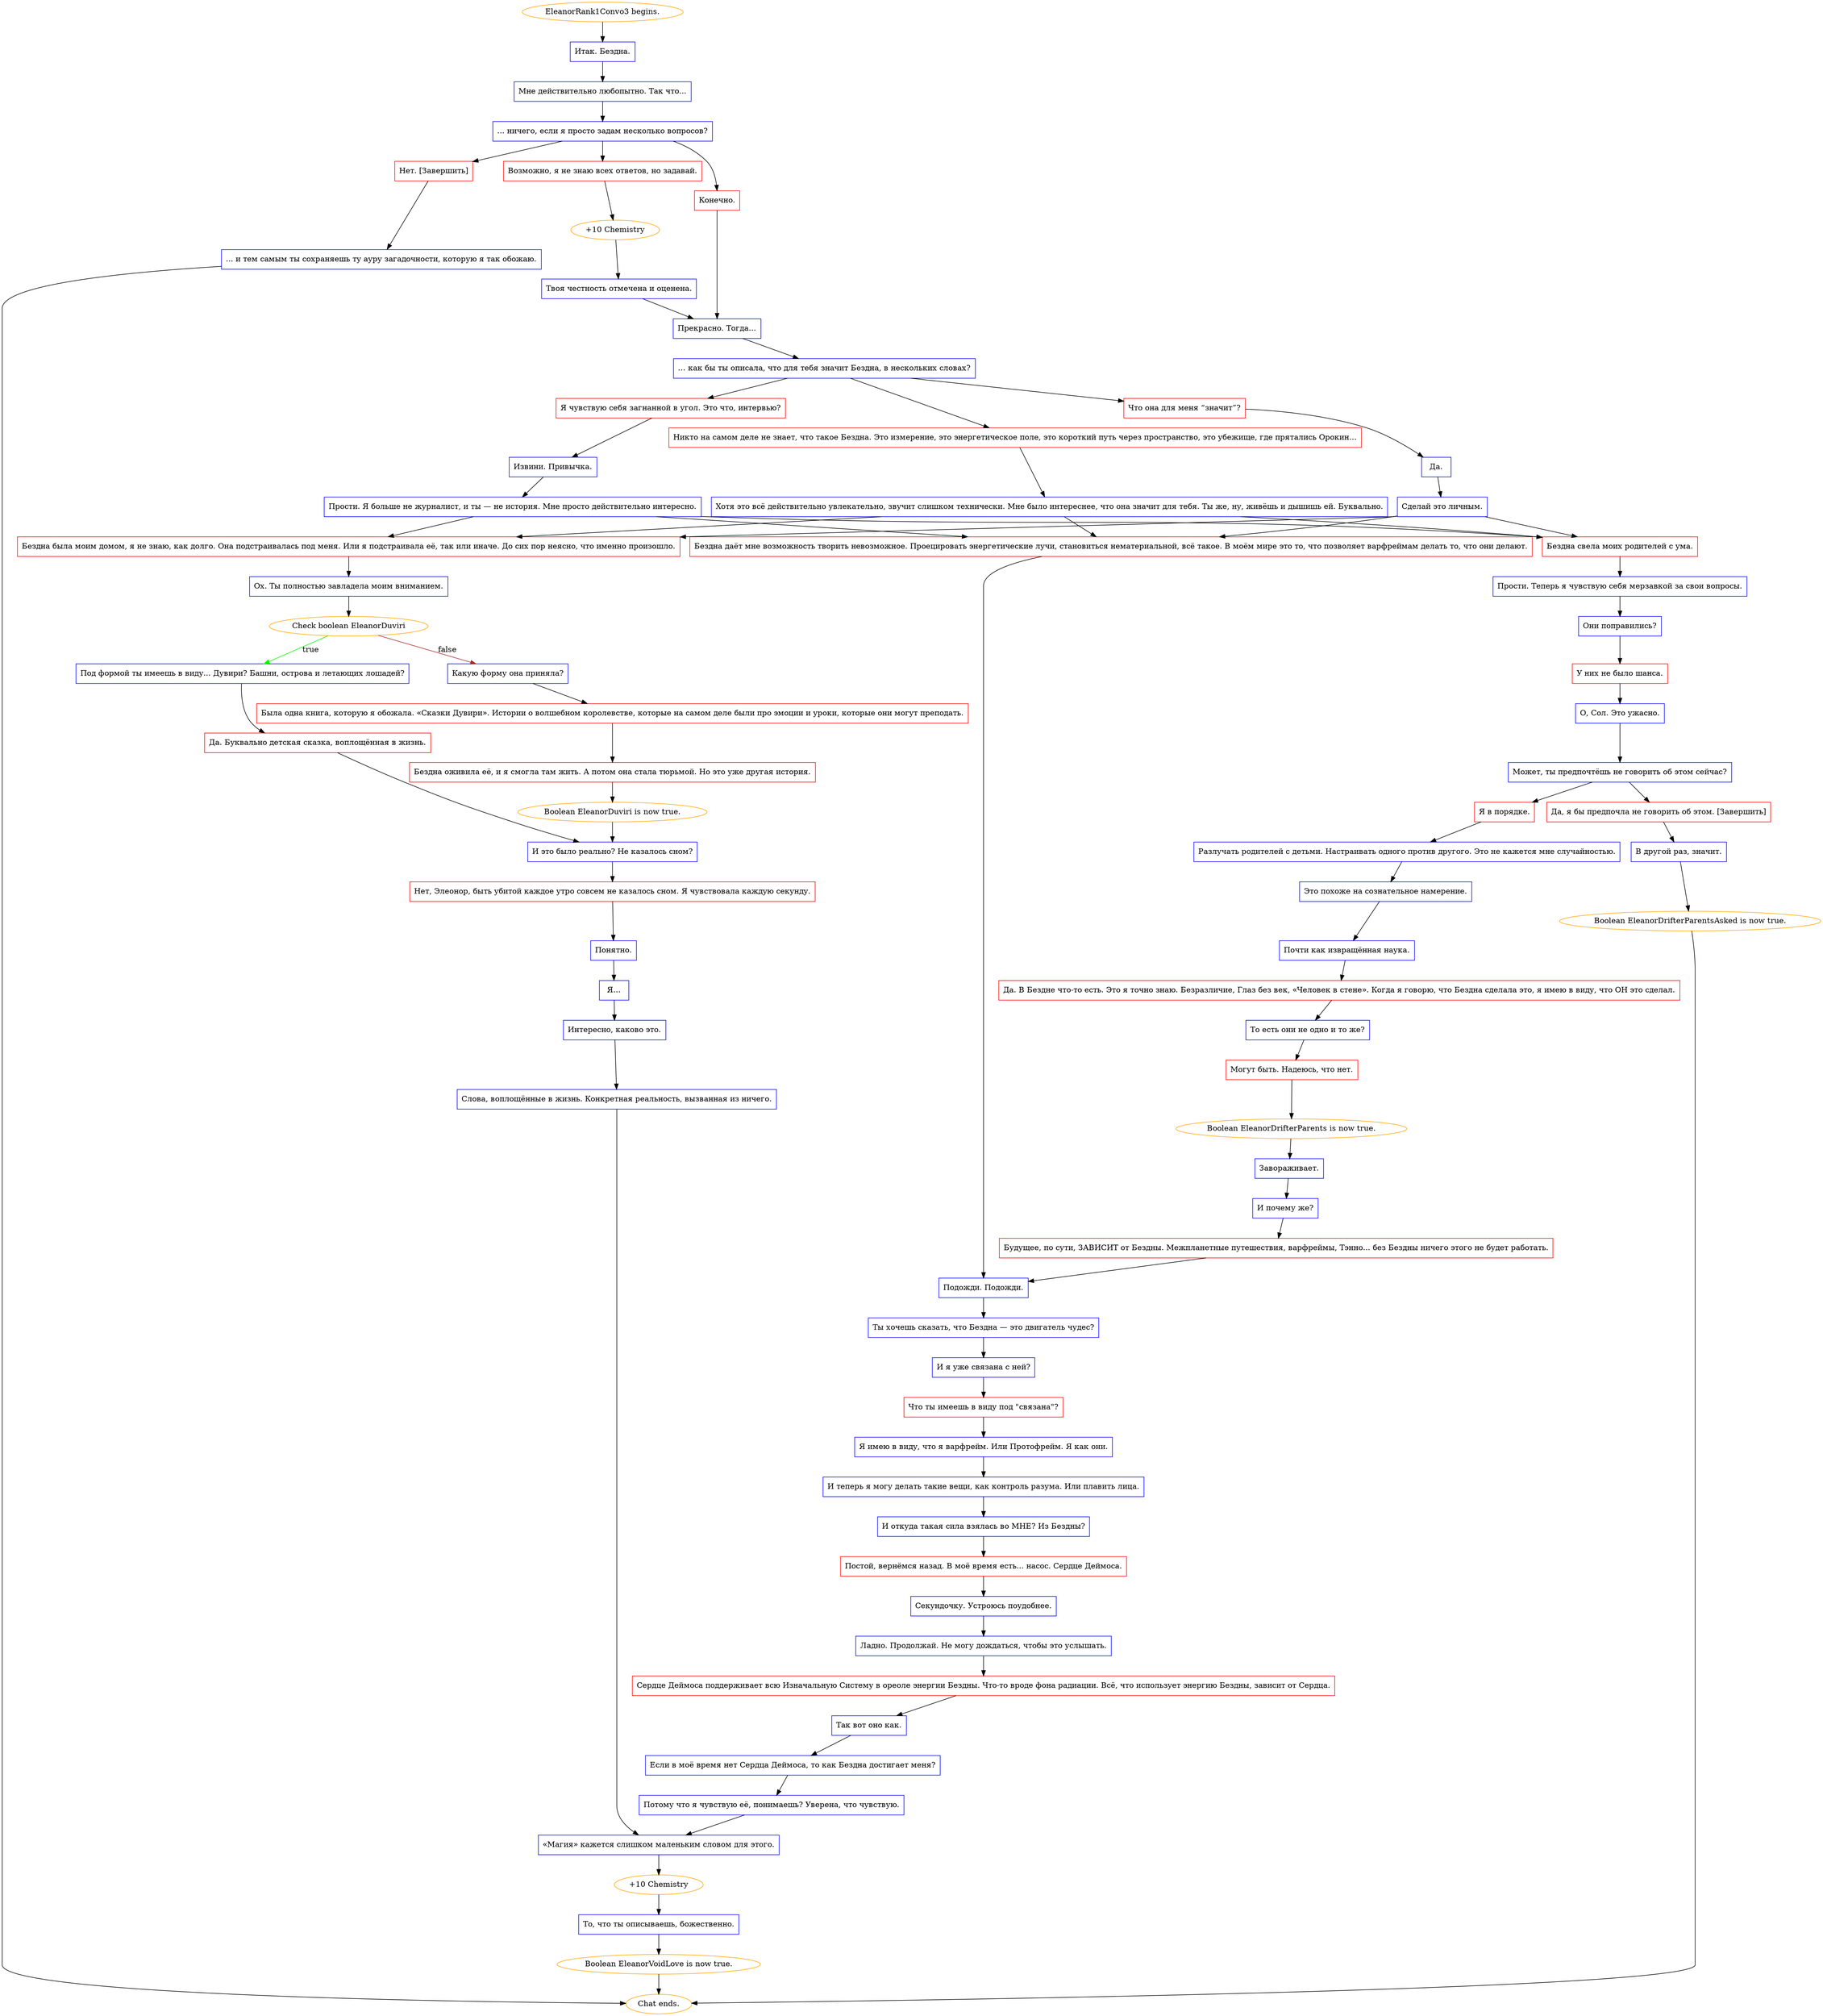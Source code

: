 digraph {
	"EleanorRank1Convo3 begins." [color=orange];
		"EleanorRank1Convo3 begins." -> j1737848766;
	j1737848766 [label="Итак. Бездна.",shape=box,color=blue];
		j1737848766 -> j1894977388;
	j1894977388 [label="Мне действительно любопытно. Так что...",shape=box,color=blue];
		j1894977388 -> j3321027;
	j3321027 [label="... ничего, если я просто задам несколько вопросов?",shape=box,color=blue];
		j3321027 -> j1135772534;
		j3321027 -> j1616723730;
		j3321027 -> j2677397646;
	j1135772534 [label="Конечно.",shape=box,color=red];
		j1135772534 -> j2248202931;
	j1616723730 [label="Возможно, я не знаю всех ответов, но задавай.",shape=box,color=red];
		j1616723730 -> j2646765662;
	j2677397646 [label="Нет. [Завершить]",shape=box,color=red];
		j2677397646 -> j2089238527;
	j2248202931 [label="Прекрасно. Тогда...",shape=box,color=blue];
		j2248202931 -> j2442336461;
	j2646765662 [label="+10 Chemistry",color=orange];
		j2646765662 -> j3694247028;
	j2089238527 [label="... и тем самым ты сохраняешь ту ауру загадочности, которую я так обожаю.",shape=box,color=blue];
		j2089238527 -> "Chat ends.";
	j2442336461 [label="… как бы ты описала, что для тебя значит Бездна, в нескольких словах?",shape=box,color=blue];
		j2442336461 -> j3285420058;
		j2442336461 -> j3897863070;
		j2442336461 -> j3610280231;
	j3694247028 [label="Твоя честность отмечена и оценена.",shape=box,color=blue];
		j3694247028 -> j2248202931;
	"Chat ends." [color=orange];
	j3285420058 [label="Я чувствую себя загнанной в угол. Это что, интервью?",shape=box,color=red];
		j3285420058 -> j675580625;
	j3897863070 [label="Что она для меня “значит”?",shape=box,color=red];
		j3897863070 -> j2831091385;
	j3610280231 [label="Никто на самом деле не знает, что такое Бездна. Это измерение, это энергетическое поле, это короткий путь через пространство, это убежище, где прятались Орокин…",shape=box,color=red];
		j3610280231 -> j1844495263;
	j675580625 [label="Извини. Привычка.",shape=box,color=blue];
		j675580625 -> j3970405618;
	j2831091385 [label="Да.",shape=box,color=blue];
		j2831091385 -> j952216402;
	j1844495263 [label="Хотя это всё действительно увлекательно, звучит слишком технически. Мне было интереснее, что она значит для тебя. Ты же, ну, живёшь и дышишь ей. Буквально.",shape=box,color=blue];
		j1844495263 -> j2494291790;
		j1844495263 -> j1004748055;
		j1844495263 -> j3416982152;
	j3970405618 [label="Прости. Я больше не журналист, и ты — не история. Мне просто действительно интересно.",shape=box,color=blue];
		j3970405618 -> j2494291790;
		j3970405618 -> j1004748055;
		j3970405618 -> j3416982152;
	j952216402 [label="Сделай это личным.",shape=box,color=blue];
		j952216402 -> j2494291790;
		j952216402 -> j1004748055;
		j952216402 -> j3416982152;
	j2494291790 [label="Бездна даёт мне возможность творить невозможное. Проецировать энергетические лучи, становиться нематериальной, всё такое. В моём мире это то, что позволяет варфреймам делать то, что они делают.",shape=box,color=red];
		j2494291790 -> j1271005160;
	j1004748055 [label="Бездна свела моих родителей с ума.",shape=box,color=red];
		j1004748055 -> j400540306;
	j3416982152 [label="Бездна была моим домом, я не знаю, как долго. Она подстраивалась под меня. Или я подстраивала её, так или иначе. До сих пор неясно, что именно произошло.",shape=box,color=red];
		j3416982152 -> j2704319692;
	j1271005160 [label="Подожди. Подожди.",shape=box,color=blue];
		j1271005160 -> j3051588473;
	j400540306 [label="Прости. Теперь я чувствую себя мерзавкой за свои вопросы.",shape=box,color=blue];
		j400540306 -> j2705348262;
	j2704319692 [label="Ох. Ты полностью завладела моим вниманием.",shape=box,color=blue];
		j2704319692 -> j3333050319;
	j3051588473 [label="Ты хочешь сказать, что Бездна — это двигатель чудес?",shape=box,color=blue];
		j3051588473 -> j734108891;
	j2705348262 [label="Они поправились?",shape=box,color=blue];
		j2705348262 -> j2941514244;
	j3333050319 [label="Check boolean EleanorDuviri",color=orange];
		j3333050319 -> j1229891979 [label=true,color=green];
		j3333050319 -> j2359735053 [label=false,color=brown];
	j734108891 [label="И я уже связана с ней?",shape=box,color=blue];
		j734108891 -> j830532831;
	j2941514244 [label="У них не было шанса.",shape=box,color=red];
		j2941514244 -> j768533668;
	j1229891979 [label="Под формой ты имеешь в виду... Дувири? Башни, острова и летающих лошадей?",shape=box,color=blue];
		j1229891979 -> j4203934188;
	j2359735053 [label="Какую форму она приняла?",shape=box,color=blue];
		j2359735053 -> j268763077;
	j830532831 [label="Что ты имеешь в виду под \"связана\"?",shape=box,color=red];
		j830532831 -> j2937206360;
	j768533668 [label="О, Сол. Это ужасно.",shape=box,color=blue];
		j768533668 -> j3938907076;
	j4203934188 [label="Да. Буквально детская сказка, воплощённая в жизнь.",shape=box,color=red];
		j4203934188 -> j2258179219;
	j268763077 [label="Была одна книга, которую я обожала. «Сказки Дувири». Истории о волшебном королевстве, которые на самом деле были про эмоции и уроки, которые они могут преподать.",shape=box,color=red];
		j268763077 -> j1540611517;
	j2937206360 [label="Я имею в виду, что я варфрейм. Или Протофрейм. Я как они.",shape=box,color=blue];
		j2937206360 -> j4188956616;
	j3938907076 [label="Может, ты предпочтёшь не говорить об этом сейчас?",shape=box,color=blue];
		j3938907076 -> j1068011110;
		j3938907076 -> j1136597152;
	j2258179219 [label="И это было реально? Не казалось сном?",shape=box,color=blue];
		j2258179219 -> j359018991;
	j1540611517 [label="Бездна оживила её, и я смогла там жить. А потом она стала тюрьмой. Но это уже другая история.",shape=box,color=red];
		j1540611517 -> j451340198;
	j4188956616 [label="И теперь я могу делать такие вещи, как контроль разума. Или плавить лица.",shape=box,color=blue];
		j4188956616 -> j1187596640;
	j1068011110 [label="Я в порядке.",shape=box,color=red];
		j1068011110 -> j761935309;
	j1136597152 [label="Да, я бы предпочла не говорить об этом. [Завершить]",shape=box,color=red];
		j1136597152 -> j3832074280;
	j359018991 [label="Нет, Элеонор, быть убитой каждое утро совсем не казалось сном. Я чувствовала каждую секунду.",shape=box,color=red];
		j359018991 -> j1016308935;
	j451340198 [label="Boolean EleanorDuviri is now true.",color=orange];
		j451340198 -> j2258179219;
	j1187596640 [label="И откуда такая сила взялась во МНЕ? Из Бездны?",shape=box,color=blue];
		j1187596640 -> j2772094815;
	j761935309 [label="Разлучать родителей с детьми. Настраивать одного против другого. Это не кажется мне случайностью.",shape=box,color=blue];
		j761935309 -> j2993778440;
	j3832074280 [label="В другой раз, значит.",shape=box,color=blue];
		j3832074280 -> j968820663;
	j1016308935 [label="Понятно.",shape=box,color=blue];
		j1016308935 -> j374599956;
	j2772094815 [label="Постой, вернёмся назад. В моё время есть... насос. Сердце Деймоса.",shape=box,color=red];
		j2772094815 -> j384646975;
	j2993778440 [label="Это похоже на сознательное намерение.",shape=box,color=blue];
		j2993778440 -> j56308129;
	j968820663 [label="Boolean EleanorDrifterParentsAsked is now true.",color=orange];
		j968820663 -> "Chat ends.";
	j374599956 [label="Я…",shape=box,color=blue];
		j374599956 -> j2255051992;
	j384646975 [label="Секундочку. Устроюсь поудобнее.",shape=box,color=blue];
		j384646975 -> j2655457419;
	j56308129 [label="Почти как извращённая наука.",shape=box,color=blue];
		j56308129 -> j1242539399;
	j2255051992 [label="Интересно, каково это.",shape=box,color=blue];
		j2255051992 -> j3549990862;
	j2655457419 [label="Ладно. Продолжай. Не могу дождаться, чтобы это услышать.",shape=box,color=blue];
		j2655457419 -> j2176758130;
	j1242539399 [label="Да. В Бездне что-то есть. Это я точно знаю. Безразличие, Глаз без век, «Человек в стене». Когда я говорю, что Бездна сделала это, я имею в виду, что ОН это сделал.",shape=box,color=red];
		j1242539399 -> j4293016574;
	j3549990862 [label="Слова, воплощённые в жизнь. Конкретная реальность, вызванная из ничего.",shape=box,color=blue];
		j3549990862 -> j927768187;
	j2176758130 [label="Сердце Деймоса поддерживает всю Изначальную Систему в ореоле энергии Бездны. Что-то вроде фона радиации. Всё, что использует энергию Бездны, зависит от Сердца.",shape=box,color=red];
		j2176758130 -> j2642337090;
	j4293016574 [label="То есть они не одно и то же?",shape=box,color=blue];
		j4293016574 -> j1343465913;
	j927768187 [label="«Магия» кажется слишком маленьким словом для этого.",shape=box,color=blue];
		j927768187 -> j2001821867;
	j2642337090 [label="Так вот оно как.",shape=box,color=blue];
		j2642337090 -> j345201368;
	j1343465913 [label="Могут быть. Надеюсь, что нет.",shape=box,color=red];
		j1343465913 -> j661027450;
	j2001821867 [label="+10 Chemistry",color=orange];
		j2001821867 -> j3370295582;
	j345201368 [label="Если в моё время нет Сердца Деймоса, то как Бездна достигает меня?",shape=box,color=blue];
		j345201368 -> j2645938813;
	j661027450 [label="Boolean EleanorDrifterParents is now true.",color=orange];
		j661027450 -> j1887377651;
	j3370295582 [label="То, что ты описываешь, божественно.",shape=box,color=blue];
		j3370295582 -> j981848117;
	j2645938813 [label="Потому что я чувствую её, понимаешь? Уверена, что чувствую.",shape=box,color=blue];
		j2645938813 -> j927768187;
	j1887377651 [label="Завораживает.",shape=box,color=blue];
		j1887377651 -> j1108849504;
	j981848117 [label="Boolean EleanorVoidLove is now true.",color=orange];
		j981848117 -> "Chat ends.";
	j1108849504 [label="И почему же?",shape=box,color=blue];
		j1108849504 -> j2349883092;
	j2349883092 [label="Будущее, по сути, ЗАВИСИТ от Бездны. Межпланетные путешествия, варфреймы, Тэнно... без Бездны ничего этого не будет работать.",shape=box,color=red];
		j2349883092 -> j1271005160;
}